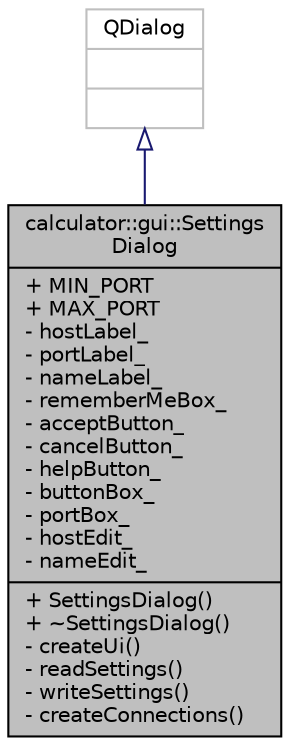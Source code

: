 digraph "calculator::gui::SettingsDialog"
{
 // INTERACTIVE_SVG=YES
  bgcolor="transparent";
  edge [fontname="Helvetica",fontsize="10",labelfontname="Helvetica",labelfontsize="10"];
  node [fontname="Helvetica",fontsize="10",shape=record];
  Node1 [label="{calculator::gui::Settings\lDialog\n|+ MIN_PORT\l+ MAX_PORT\l- hostLabel_\l- portLabel_\l- nameLabel_\l- rememberMeBox_\l- acceptButton_\l- cancelButton_\l- helpButton_\l- buttonBox_\l- portBox_\l- hostEdit_\l- nameEdit_\l|+ SettingsDialog()\l+ ~SettingsDialog()\l- createUi()\l- readSettings()\l- writeSettings()\l- createConnections()\l}",height=0.2,width=0.4,color="black", fillcolor="grey75", style="filled", fontcolor="black"];
  Node2 -> Node1 [dir="back",color="midnightblue",fontsize="10",style="solid",arrowtail="onormal",fontname="Helvetica"];
  Node2 [label="{QDialog\n||}",height=0.2,width=0.4,color="grey75"];
}
